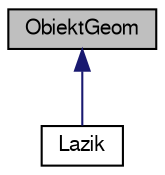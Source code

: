 digraph "ObiektGeom"
{
 // LATEX_PDF_SIZE
  edge [fontname="FreeSans",fontsize="10",labelfontname="FreeSans",labelfontsize="10"];
  node [fontname="FreeSans",fontsize="10",shape=record];
  Node1 [label="ObiektGeom",height=0.2,width=0.4,color="black", fillcolor="grey75", style="filled", fontcolor="black",tooltip="Klasa ObiektGeom."];
  Node1 -> Node2 [dir="back",color="midnightblue",fontsize="10",style="solid",fontname="FreeSans"];
  Node2 [label="Lazik",height=0.2,width=0.4,color="black", fillcolor="white", style="filled",URL="$a00081.html",tooltip="Klasa Lazik."];
}
